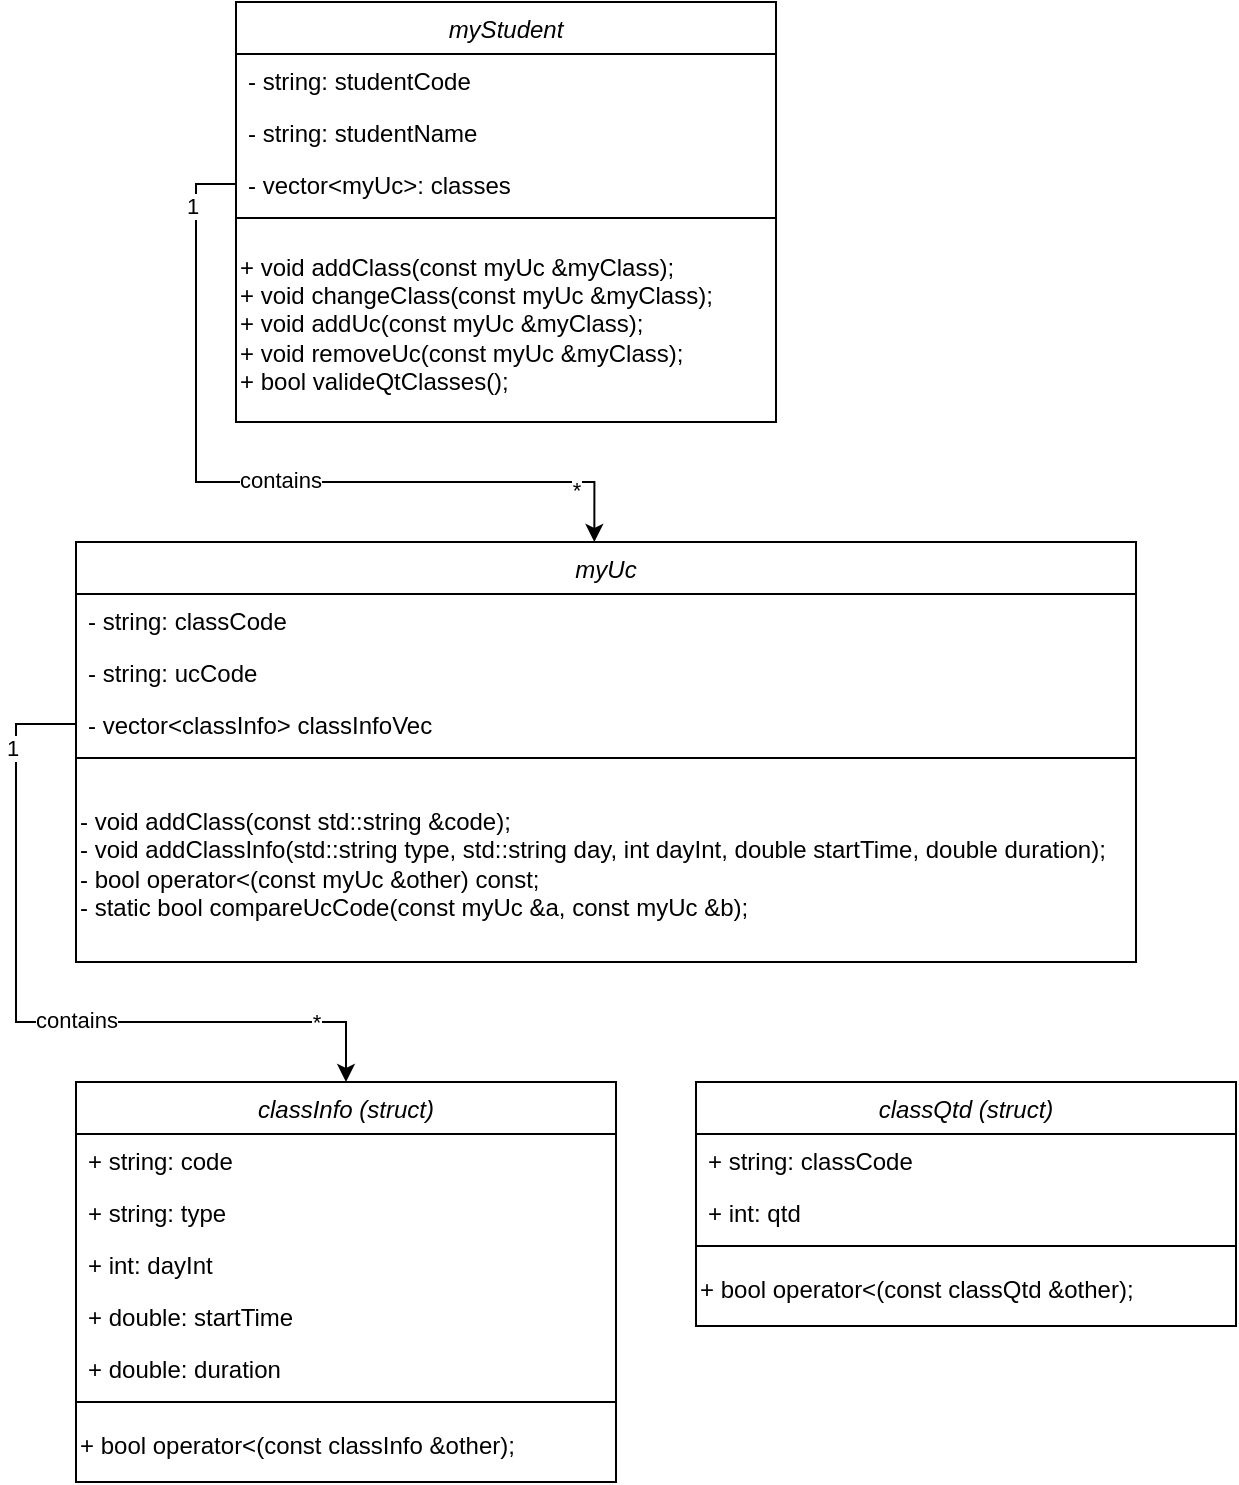 <mxfile version="22.0.8" type="device">
  <diagram id="C5RBs43oDa-KdzZeNtuy" name="Page-1">
    <mxGraphModel dx="1434" dy="778" grid="1" gridSize="10" guides="1" tooltips="1" connect="1" arrows="1" fold="1" page="1" pageScale="1" pageWidth="827" pageHeight="1169" math="0" shadow="0">
      <root>
        <mxCell id="WIyWlLk6GJQsqaUBKTNV-0" />
        <mxCell id="WIyWlLk6GJQsqaUBKTNV-1" parent="WIyWlLk6GJQsqaUBKTNV-0" />
        <mxCell id="zkfFHV4jXpPFQw0GAbJ--0" value="myStudent" style="swimlane;fontStyle=2;align=center;verticalAlign=top;childLayout=stackLayout;horizontal=1;startSize=26;horizontalStack=0;resizeParent=1;resizeLast=0;collapsible=1;marginBottom=0;rounded=0;shadow=0;strokeWidth=1;" parent="WIyWlLk6GJQsqaUBKTNV-1" vertex="1">
          <mxGeometry x="160" y="100" width="270" height="210" as="geometry">
            <mxRectangle x="230" y="140" width="160" height="26" as="alternateBounds" />
          </mxGeometry>
        </mxCell>
        <mxCell id="zkfFHV4jXpPFQw0GAbJ--1" value="- string: studentCode" style="text;align=left;verticalAlign=top;spacingLeft=4;spacingRight=4;overflow=hidden;rotatable=0;points=[[0,0.5],[1,0.5]];portConstraint=eastwest;" parent="zkfFHV4jXpPFQw0GAbJ--0" vertex="1">
          <mxGeometry y="26" width="270" height="26" as="geometry" />
        </mxCell>
        <mxCell id="zkfFHV4jXpPFQw0GAbJ--2" value="- string: studentName" style="text;align=left;verticalAlign=top;spacingLeft=4;spacingRight=4;overflow=hidden;rotatable=0;points=[[0,0.5],[1,0.5]];portConstraint=eastwest;rounded=0;shadow=0;html=0;" parent="zkfFHV4jXpPFQw0GAbJ--0" vertex="1">
          <mxGeometry y="52" width="270" height="26" as="geometry" />
        </mxCell>
        <mxCell id="zkfFHV4jXpPFQw0GAbJ--3" value="- vector&lt;myUc&gt;: classes" style="text;align=left;verticalAlign=top;spacingLeft=4;spacingRight=4;overflow=hidden;rotatable=0;points=[[0,0.5],[1,0.5]];portConstraint=eastwest;rounded=0;shadow=0;html=0;" parent="zkfFHV4jXpPFQw0GAbJ--0" vertex="1">
          <mxGeometry y="78" width="270" height="26" as="geometry" />
        </mxCell>
        <mxCell id="zkfFHV4jXpPFQw0GAbJ--4" value="" style="line;html=1;strokeWidth=1;align=left;verticalAlign=middle;spacingTop=-1;spacingLeft=3;spacingRight=3;rotatable=0;labelPosition=right;points=[];portConstraint=eastwest;" parent="zkfFHV4jXpPFQw0GAbJ--0" vertex="1">
          <mxGeometry y="104" width="270" height="8" as="geometry" />
        </mxCell>
        <mxCell id="Cs8GIhasUFv6r49HJEoH-1" value="&lt;div align=&quot;left&quot;&gt;+ void addClass(const myUc &amp;amp;myClass);&lt;/div&gt;&lt;div align=&quot;left&quot;&gt;+ void changeClass(const myUc &amp;amp;myClass);&amp;nbsp;&lt;/div&gt;&lt;div align=&quot;left&quot;&gt;+ void addUc(const myUc &amp;amp;myClass);&amp;nbsp;&amp;nbsp;&amp;nbsp;&lt;/div&gt;&lt;div align=&quot;left&quot;&gt;+ void removeUc(const myUc &amp;amp;myClass);&amp;nbsp;&amp;nbsp;&amp;nbsp;&lt;/div&gt;&lt;div align=&quot;left&quot;&gt;+ bool valideQtClasses();&lt;/div&gt;" style="text;html=1;strokeColor=none;fillColor=none;align=left;verticalAlign=middle;whiteSpace=wrap;rounded=0;" vertex="1" parent="zkfFHV4jXpPFQw0GAbJ--0">
          <mxGeometry y="112" width="270" height="98" as="geometry" />
        </mxCell>
        <mxCell id="Cs8GIhasUFv6r49HJEoH-3" value="myUc" style="swimlane;fontStyle=2;align=center;verticalAlign=top;childLayout=stackLayout;horizontal=1;startSize=26;horizontalStack=0;resizeParent=1;resizeLast=0;collapsible=1;marginBottom=0;rounded=0;shadow=0;strokeWidth=1;" vertex="1" parent="WIyWlLk6GJQsqaUBKTNV-1">
          <mxGeometry x="80" y="370" width="530" height="210" as="geometry">
            <mxRectangle x="230" y="140" width="160" height="26" as="alternateBounds" />
          </mxGeometry>
        </mxCell>
        <mxCell id="Cs8GIhasUFv6r49HJEoH-4" value="- string: classCode" style="text;align=left;verticalAlign=top;spacingLeft=4;spacingRight=4;overflow=hidden;rotatable=0;points=[[0,0.5],[1,0.5]];portConstraint=eastwest;" vertex="1" parent="Cs8GIhasUFv6r49HJEoH-3">
          <mxGeometry y="26" width="530" height="26" as="geometry" />
        </mxCell>
        <mxCell id="Cs8GIhasUFv6r49HJEoH-5" value="- string: ucCode" style="text;align=left;verticalAlign=top;spacingLeft=4;spacingRight=4;overflow=hidden;rotatable=0;points=[[0,0.5],[1,0.5]];portConstraint=eastwest;rounded=0;shadow=0;html=0;" vertex="1" parent="Cs8GIhasUFv6r49HJEoH-3">
          <mxGeometry y="52" width="530" height="26" as="geometry" />
        </mxCell>
        <mxCell id="Cs8GIhasUFv6r49HJEoH-6" value="- vector&lt;classInfo&gt; classInfoVec" style="text;align=left;verticalAlign=top;spacingLeft=4;spacingRight=4;overflow=hidden;rotatable=0;points=[[0,0.5],[1,0.5]];portConstraint=eastwest;rounded=0;shadow=0;html=0;" vertex="1" parent="Cs8GIhasUFv6r49HJEoH-3">
          <mxGeometry y="78" width="530" height="26" as="geometry" />
        </mxCell>
        <mxCell id="Cs8GIhasUFv6r49HJEoH-7" value="" style="line;html=1;strokeWidth=1;align=left;verticalAlign=middle;spacingTop=-1;spacingLeft=3;spacingRight=3;rotatable=0;labelPosition=right;points=[];portConstraint=eastwest;" vertex="1" parent="Cs8GIhasUFv6r49HJEoH-3">
          <mxGeometry y="104" width="530" height="8" as="geometry" />
        </mxCell>
        <mxCell id="Cs8GIhasUFv6r49HJEoH-8" value="&lt;div&gt;- void addClass(const std::string &amp;amp;code);&lt;/div&gt;&lt;div&gt;- void addClassInfo(std::string type, std::string day, int dayInt, double startTime, double duration);&lt;/div&gt;&lt;div&gt;- bool operator&amp;lt;(const myUc &amp;amp;other) const;&amp;nbsp;&amp;nbsp;&amp;nbsp;&lt;/div&gt;&lt;div&gt;- static bool compareUcCode(const myUc &amp;amp;a, const myUc &amp;amp;b);&lt;/div&gt;" style="text;html=1;strokeColor=none;fillColor=none;align=left;verticalAlign=middle;whiteSpace=wrap;rounded=0;" vertex="1" parent="Cs8GIhasUFv6r49HJEoH-3">
          <mxGeometry y="112" width="530" height="98" as="geometry" />
        </mxCell>
        <mxCell id="Cs8GIhasUFv6r49HJEoH-9" style="edgeStyle=orthogonalEdgeStyle;rounded=0;orthogonalLoop=1;jettySize=auto;html=1;exitX=0;exitY=0.5;exitDx=0;exitDy=0;entryX=0.489;entryY=0;entryDx=0;entryDy=0;entryPerimeter=0;" edge="1" parent="WIyWlLk6GJQsqaUBKTNV-1" source="zkfFHV4jXpPFQw0GAbJ--3" target="Cs8GIhasUFv6r49HJEoH-3">
          <mxGeometry relative="1" as="geometry">
            <Array as="points">
              <mxPoint x="140" y="191" />
              <mxPoint x="140" y="340" />
              <mxPoint x="339" y="340" />
            </Array>
          </mxGeometry>
        </mxCell>
        <mxCell id="Cs8GIhasUFv6r49HJEoH-11" value="contains" style="edgeLabel;html=1;align=center;verticalAlign=middle;resizable=0;points=[];" vertex="1" connectable="0" parent="Cs8GIhasUFv6r49HJEoH-9">
          <mxGeometry x="0.06" y="1" relative="1" as="geometry">
            <mxPoint as="offset" />
          </mxGeometry>
        </mxCell>
        <mxCell id="Cs8GIhasUFv6r49HJEoH-12" value="*" style="edgeLabel;html=1;align=center;verticalAlign=middle;resizable=0;points=[];" vertex="1" connectable="0" parent="Cs8GIhasUFv6r49HJEoH-9">
          <mxGeometry x="0.869" y="1" relative="1" as="geometry">
            <mxPoint x="-10" as="offset" />
          </mxGeometry>
        </mxCell>
        <mxCell id="Cs8GIhasUFv6r49HJEoH-13" value="1" style="edgeLabel;html=1;align=center;verticalAlign=middle;resizable=0;points=[];" vertex="1" connectable="0" parent="Cs8GIhasUFv6r49HJEoH-9">
          <mxGeometry x="-0.844" y="-2" relative="1" as="geometry">
            <mxPoint as="offset" />
          </mxGeometry>
        </mxCell>
        <mxCell id="Cs8GIhasUFv6r49HJEoH-14" value="classInfo (struct)" style="swimlane;fontStyle=2;align=center;verticalAlign=top;childLayout=stackLayout;horizontal=1;startSize=26;horizontalStack=0;resizeParent=1;resizeLast=0;collapsible=1;marginBottom=0;rounded=0;shadow=0;strokeWidth=1;" vertex="1" parent="WIyWlLk6GJQsqaUBKTNV-1">
          <mxGeometry x="80" y="640" width="270" height="200" as="geometry">
            <mxRectangle x="230" y="140" width="160" height="26" as="alternateBounds" />
          </mxGeometry>
        </mxCell>
        <mxCell id="Cs8GIhasUFv6r49HJEoH-15" value="+ string: code" style="text;align=left;verticalAlign=top;spacingLeft=4;spacingRight=4;overflow=hidden;rotatable=0;points=[[0,0.5],[1,0.5]];portConstraint=eastwest;" vertex="1" parent="Cs8GIhasUFv6r49HJEoH-14">
          <mxGeometry y="26" width="270" height="26" as="geometry" />
        </mxCell>
        <mxCell id="Cs8GIhasUFv6r49HJEoH-16" value="+ string: type" style="text;align=left;verticalAlign=top;spacingLeft=4;spacingRight=4;overflow=hidden;rotatable=0;points=[[0,0.5],[1,0.5]];portConstraint=eastwest;rounded=0;shadow=0;html=0;" vertex="1" parent="Cs8GIhasUFv6r49HJEoH-14">
          <mxGeometry y="52" width="270" height="26" as="geometry" />
        </mxCell>
        <mxCell id="Cs8GIhasUFv6r49HJEoH-17" value="+ int: dayInt" style="text;align=left;verticalAlign=top;spacingLeft=4;spacingRight=4;overflow=hidden;rotatable=0;points=[[0,0.5],[1,0.5]];portConstraint=eastwest;rounded=0;shadow=0;html=0;" vertex="1" parent="Cs8GIhasUFv6r49HJEoH-14">
          <mxGeometry y="78" width="270" height="26" as="geometry" />
        </mxCell>
        <mxCell id="Cs8GIhasUFv6r49HJEoH-20" value="+ double: startTime" style="text;align=left;verticalAlign=top;spacingLeft=4;spacingRight=4;overflow=hidden;rotatable=0;points=[[0,0.5],[1,0.5]];portConstraint=eastwest;rounded=0;shadow=0;html=0;" vertex="1" parent="Cs8GIhasUFv6r49HJEoH-14">
          <mxGeometry y="104" width="270" height="26" as="geometry" />
        </mxCell>
        <mxCell id="Cs8GIhasUFv6r49HJEoH-21" value="+ double: duration" style="text;align=left;verticalAlign=top;spacingLeft=4;spacingRight=4;overflow=hidden;rotatable=0;points=[[0,0.5],[1,0.5]];portConstraint=eastwest;rounded=0;shadow=0;html=0;" vertex="1" parent="Cs8GIhasUFv6r49HJEoH-14">
          <mxGeometry y="130" width="270" height="26" as="geometry" />
        </mxCell>
        <mxCell id="Cs8GIhasUFv6r49HJEoH-18" value="" style="line;html=1;strokeWidth=1;align=left;verticalAlign=middle;spacingTop=-1;spacingLeft=3;spacingRight=3;rotatable=0;labelPosition=right;points=[];portConstraint=eastwest;" vertex="1" parent="Cs8GIhasUFv6r49HJEoH-14">
          <mxGeometry y="156" width="270" height="8" as="geometry" />
        </mxCell>
        <mxCell id="Cs8GIhasUFv6r49HJEoH-19" value="+ bool operator&amp;lt;(const classInfo &amp;amp;other);" style="text;html=1;strokeColor=none;fillColor=none;align=left;verticalAlign=middle;whiteSpace=wrap;rounded=0;" vertex="1" parent="Cs8GIhasUFv6r49HJEoH-14">
          <mxGeometry y="164" width="270" height="36" as="geometry" />
        </mxCell>
        <mxCell id="Cs8GIhasUFv6r49HJEoH-22" style="edgeStyle=orthogonalEdgeStyle;rounded=0;orthogonalLoop=1;jettySize=auto;html=1;exitX=0;exitY=0.5;exitDx=0;exitDy=0;entryX=0.5;entryY=0;entryDx=0;entryDy=0;" edge="1" parent="WIyWlLk6GJQsqaUBKTNV-1" source="Cs8GIhasUFv6r49HJEoH-6" target="Cs8GIhasUFv6r49HJEoH-14">
          <mxGeometry relative="1" as="geometry">
            <Array as="points">
              <mxPoint x="50" y="461" />
              <mxPoint x="50" y="610" />
              <mxPoint x="215" y="610" />
            </Array>
          </mxGeometry>
        </mxCell>
        <mxCell id="Cs8GIhasUFv6r49HJEoH-23" value="1" style="edgeLabel;html=1;align=center;verticalAlign=middle;resizable=0;points=[];" vertex="1" connectable="0" parent="Cs8GIhasUFv6r49HJEoH-22">
          <mxGeometry x="-0.775" y="-2" relative="1" as="geometry">
            <mxPoint as="offset" />
          </mxGeometry>
        </mxCell>
        <mxCell id="Cs8GIhasUFv6r49HJEoH-24" value="contains" style="edgeLabel;html=1;align=center;verticalAlign=middle;resizable=0;points=[];" vertex="1" connectable="0" parent="Cs8GIhasUFv6r49HJEoH-22">
          <mxGeometry x="0.064" y="1" relative="1" as="geometry">
            <mxPoint x="10" as="offset" />
          </mxGeometry>
        </mxCell>
        <mxCell id="Cs8GIhasUFv6r49HJEoH-25" value="*" style="edgeLabel;html=1;align=center;verticalAlign=middle;resizable=0;points=[];" vertex="1" connectable="0" parent="Cs8GIhasUFv6r49HJEoH-22">
          <mxGeometry x="0.759" relative="1" as="geometry">
            <mxPoint as="offset" />
          </mxGeometry>
        </mxCell>
        <mxCell id="Cs8GIhasUFv6r49HJEoH-26" value="classQtd (struct)" style="swimlane;fontStyle=2;align=center;verticalAlign=top;childLayout=stackLayout;horizontal=1;startSize=26;horizontalStack=0;resizeParent=1;resizeLast=0;collapsible=1;marginBottom=0;rounded=0;shadow=0;strokeWidth=1;" vertex="1" parent="WIyWlLk6GJQsqaUBKTNV-1">
          <mxGeometry x="390" y="640" width="270" height="122" as="geometry">
            <mxRectangle x="230" y="140" width="160" height="26" as="alternateBounds" />
          </mxGeometry>
        </mxCell>
        <mxCell id="Cs8GIhasUFv6r49HJEoH-27" value="+ string: classCode" style="text;align=left;verticalAlign=top;spacingLeft=4;spacingRight=4;overflow=hidden;rotatable=0;points=[[0,0.5],[1,0.5]];portConstraint=eastwest;" vertex="1" parent="Cs8GIhasUFv6r49HJEoH-26">
          <mxGeometry y="26" width="270" height="26" as="geometry" />
        </mxCell>
        <mxCell id="Cs8GIhasUFv6r49HJEoH-28" value="+ int: qtd" style="text;align=left;verticalAlign=top;spacingLeft=4;spacingRight=4;overflow=hidden;rotatable=0;points=[[0,0.5],[1,0.5]];portConstraint=eastwest;rounded=0;shadow=0;html=0;" vertex="1" parent="Cs8GIhasUFv6r49HJEoH-26">
          <mxGeometry y="52" width="270" height="26" as="geometry" />
        </mxCell>
        <mxCell id="Cs8GIhasUFv6r49HJEoH-32" value="" style="line;html=1;strokeWidth=1;align=left;verticalAlign=middle;spacingTop=-1;spacingLeft=3;spacingRight=3;rotatable=0;labelPosition=right;points=[];portConstraint=eastwest;" vertex="1" parent="Cs8GIhasUFv6r49HJEoH-26">
          <mxGeometry y="78" width="270" height="8" as="geometry" />
        </mxCell>
        <mxCell id="Cs8GIhasUFv6r49HJEoH-33" value="+ bool operator&amp;lt;(const classQtd &amp;amp;other);" style="text;html=1;strokeColor=none;fillColor=none;align=left;verticalAlign=middle;whiteSpace=wrap;rounded=0;" vertex="1" parent="Cs8GIhasUFv6r49HJEoH-26">
          <mxGeometry y="86" width="270" height="36" as="geometry" />
        </mxCell>
      </root>
    </mxGraphModel>
  </diagram>
</mxfile>
